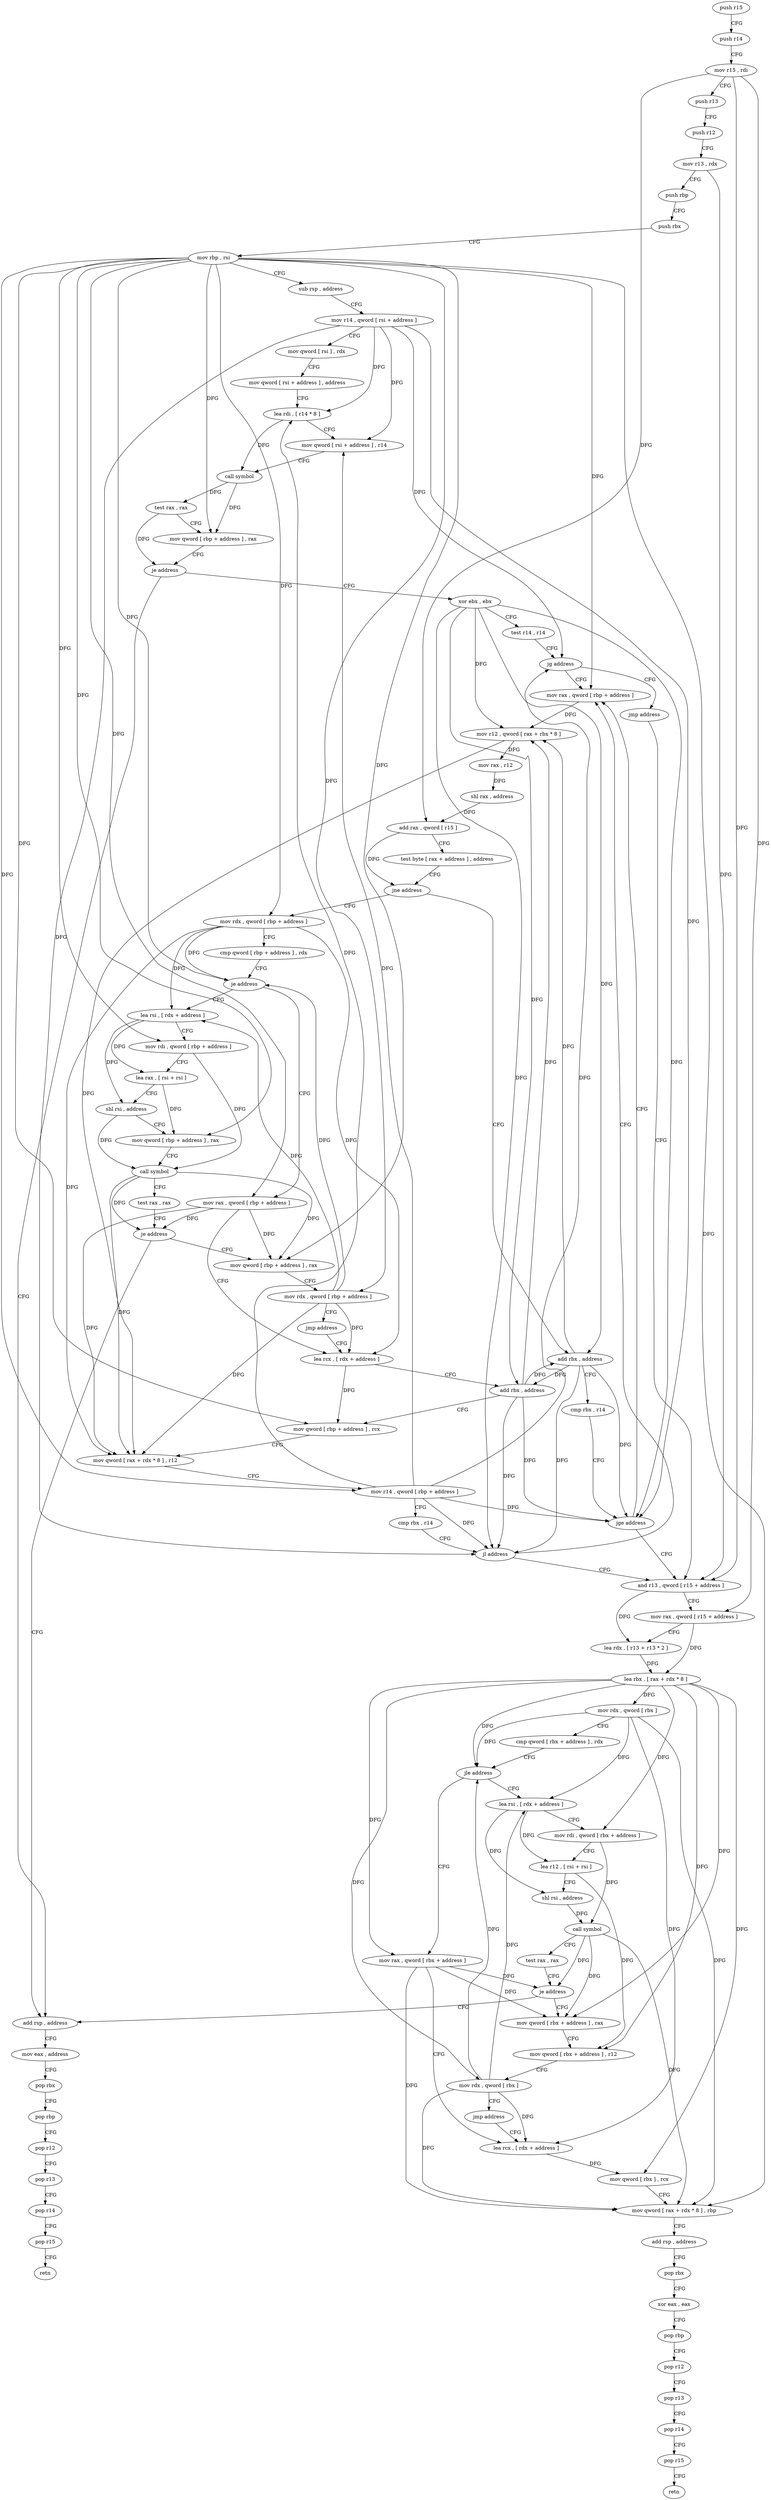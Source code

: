 digraph "func" {
"4363248" [label = "push r15" ]
"4363250" [label = "push r14" ]
"4363252" [label = "mov r15 , rdi" ]
"4363255" [label = "push r13" ]
"4363257" [label = "push r12" ]
"4363259" [label = "mov r13 , rdx" ]
"4363262" [label = "push rbp" ]
"4363263" [label = "push rbx" ]
"4363264" [label = "mov rbp , rsi" ]
"4363267" [label = "sub rsp , address" ]
"4363271" [label = "mov r14 , qword [ rsi + address ]" ]
"4363275" [label = "mov qword [ rsi ] , rdx" ]
"4363278" [label = "mov qword [ rsi + address ] , address" ]
"4363286" [label = "lea rdi , [ r14 * 8 ]" ]
"4363294" [label = "mov qword [ rsi + address ] , r14" ]
"4363298" [label = "call symbol" ]
"4363303" [label = "test rax , rax" ]
"4363306" [label = "mov qword [ rbp + address ] , rax" ]
"4363310" [label = "je address" ]
"4363512" [label = "add rsp , address" ]
"4363316" [label = "xor ebx , ebx" ]
"4363516" [label = "mov eax , address" ]
"4363521" [label = "pop rbx" ]
"4363522" [label = "pop rbp" ]
"4363523" [label = "pop r12" ]
"4363525" [label = "pop r13" ]
"4363527" [label = "pop r14" ]
"4363529" [label = "pop r15" ]
"4363531" [label = "retn" ]
"4363318" [label = "test r14 , r14" ]
"4363321" [label = "jg address" ]
"4363337" [label = "mov rax , qword [ rbp + address ]" ]
"4363323" [label = "jmp address" ]
"4363341" [label = "mov r12 , qword [ rax + rbx * 8 ]" ]
"4363345" [label = "mov rax , r12" ]
"4363348" [label = "shl rax , address" ]
"4363352" [label = "add rax , qword [ r15 ]" ]
"4363355" [label = "test byte [ rax + address ] , address" ]
"4363359" [label = "jne address" ]
"4363328" [label = "add rbx , address" ]
"4363361" [label = "mov rdx , qword [ rbp + address ]" ]
"4363400" [label = "and r13 , qword [ r15 + address ]" ]
"4363332" [label = "cmp rbx , r14" ]
"4363335" [label = "jge address" ]
"4363365" [label = "cmp qword [ rbp + address ] , rdx" ]
"4363369" [label = "je address" ]
"4363464" [label = "lea rsi , [ rdx + address ]" ]
"4363371" [label = "mov rax , qword [ rbp + address ]" ]
"4363407" [label = "mov rax , qword [ r15 + address ]" ]
"4363411" [label = "lea rdx , [ r13 + r13 * 2 ]" ]
"4363416" [label = "lea rbx , [ rax + rdx * 8 ]" ]
"4363420" [label = "mov rdx , qword [ rbx ]" ]
"4363423" [label = "cmp qword [ rbx + address ] , rdx" ]
"4363427" [label = "jle address" ]
"4363532" [label = "lea rsi , [ rdx + address ]" ]
"4363429" [label = "mov rax , qword [ rbx + address ]" ]
"4363468" [label = "mov rdi , qword [ rbp + address ]" ]
"4363472" [label = "lea rax , [ rsi + rsi ]" ]
"4363476" [label = "shl rsi , address" ]
"4363480" [label = "mov qword [ rbp + address ] , rax" ]
"4363484" [label = "call symbol" ]
"4363489" [label = "test rax , rax" ]
"4363492" [label = "je address" ]
"4363494" [label = "mov qword [ rbp + address ] , rax" ]
"4363375" [label = "lea rcx , [ rdx + address ]" ]
"4363536" [label = "mov rdi , qword [ rbx + address ]" ]
"4363540" [label = "lea r12 , [ rsi + rsi ]" ]
"4363544" [label = "shl rsi , address" ]
"4363548" [label = "call symbol" ]
"4363553" [label = "test rax , rax" ]
"4363556" [label = "je address" ]
"4363558" [label = "mov qword [ rbx + address ] , rax" ]
"4363433" [label = "lea rcx , [ rdx + address ]" ]
"4363498" [label = "mov rdx , qword [ rbp + address ]" ]
"4363502" [label = "jmp address" ]
"4363562" [label = "mov qword [ rbx + address ] , r12" ]
"4363566" [label = "mov rdx , qword [ rbx ]" ]
"4363569" [label = "jmp address" ]
"4363379" [label = "add rbx , address" ]
"4363383" [label = "mov qword [ rbp + address ] , rcx" ]
"4363387" [label = "mov qword [ rax + rdx * 8 ] , r12" ]
"4363391" [label = "mov r14 , qword [ rbp + address ]" ]
"4363395" [label = "cmp rbx , r14" ]
"4363398" [label = "jl address" ]
"4363437" [label = "mov qword [ rbx ] , rcx" ]
"4363440" [label = "mov qword [ rax + rdx * 8 ] , rbp" ]
"4363444" [label = "add rsp , address" ]
"4363448" [label = "pop rbx" ]
"4363449" [label = "xor eax , eax" ]
"4363451" [label = "pop rbp" ]
"4363452" [label = "pop r12" ]
"4363454" [label = "pop r13" ]
"4363456" [label = "pop r14" ]
"4363458" [label = "pop r15" ]
"4363460" [label = "retn" ]
"4363248" -> "4363250" [ label = "CFG" ]
"4363250" -> "4363252" [ label = "CFG" ]
"4363252" -> "4363255" [ label = "CFG" ]
"4363252" -> "4363352" [ label = "DFG" ]
"4363252" -> "4363400" [ label = "DFG" ]
"4363252" -> "4363407" [ label = "DFG" ]
"4363255" -> "4363257" [ label = "CFG" ]
"4363257" -> "4363259" [ label = "CFG" ]
"4363259" -> "4363262" [ label = "CFG" ]
"4363259" -> "4363400" [ label = "DFG" ]
"4363262" -> "4363263" [ label = "CFG" ]
"4363263" -> "4363264" [ label = "CFG" ]
"4363264" -> "4363267" [ label = "CFG" ]
"4363264" -> "4363306" [ label = "DFG" ]
"4363264" -> "4363337" [ label = "DFG" ]
"4363264" -> "4363361" [ label = "DFG" ]
"4363264" -> "4363369" [ label = "DFG" ]
"4363264" -> "4363468" [ label = "DFG" ]
"4363264" -> "4363480" [ label = "DFG" ]
"4363264" -> "4363371" [ label = "DFG" ]
"4363264" -> "4363494" [ label = "DFG" ]
"4363264" -> "4363498" [ label = "DFG" ]
"4363264" -> "4363383" [ label = "DFG" ]
"4363264" -> "4363391" [ label = "DFG" ]
"4363264" -> "4363440" [ label = "DFG" ]
"4363267" -> "4363271" [ label = "CFG" ]
"4363271" -> "4363275" [ label = "CFG" ]
"4363271" -> "4363286" [ label = "DFG" ]
"4363271" -> "4363294" [ label = "DFG" ]
"4363271" -> "4363321" [ label = "DFG" ]
"4363271" -> "4363335" [ label = "DFG" ]
"4363271" -> "4363398" [ label = "DFG" ]
"4363275" -> "4363278" [ label = "CFG" ]
"4363278" -> "4363286" [ label = "CFG" ]
"4363286" -> "4363294" [ label = "CFG" ]
"4363286" -> "4363298" [ label = "DFG" ]
"4363294" -> "4363298" [ label = "CFG" ]
"4363298" -> "4363303" [ label = "DFG" ]
"4363298" -> "4363306" [ label = "DFG" ]
"4363303" -> "4363306" [ label = "CFG" ]
"4363303" -> "4363310" [ label = "DFG" ]
"4363306" -> "4363310" [ label = "CFG" ]
"4363310" -> "4363512" [ label = "CFG" ]
"4363310" -> "4363316" [ label = "CFG" ]
"4363512" -> "4363516" [ label = "CFG" ]
"4363316" -> "4363318" [ label = "CFG" ]
"4363316" -> "4363341" [ label = "DFG" ]
"4363316" -> "4363328" [ label = "DFG" ]
"4363316" -> "4363335" [ label = "DFG" ]
"4363316" -> "4363379" [ label = "DFG" ]
"4363316" -> "4363398" [ label = "DFG" ]
"4363516" -> "4363521" [ label = "CFG" ]
"4363521" -> "4363522" [ label = "CFG" ]
"4363522" -> "4363523" [ label = "CFG" ]
"4363523" -> "4363525" [ label = "CFG" ]
"4363525" -> "4363527" [ label = "CFG" ]
"4363527" -> "4363529" [ label = "CFG" ]
"4363529" -> "4363531" [ label = "CFG" ]
"4363318" -> "4363321" [ label = "CFG" ]
"4363321" -> "4363337" [ label = "CFG" ]
"4363321" -> "4363323" [ label = "CFG" ]
"4363337" -> "4363341" [ label = "DFG" ]
"4363323" -> "4363400" [ label = "CFG" ]
"4363341" -> "4363345" [ label = "DFG" ]
"4363341" -> "4363387" [ label = "DFG" ]
"4363345" -> "4363348" [ label = "DFG" ]
"4363348" -> "4363352" [ label = "DFG" ]
"4363352" -> "4363355" [ label = "CFG" ]
"4363352" -> "4363359" [ label = "DFG" ]
"4363355" -> "4363359" [ label = "CFG" ]
"4363359" -> "4363328" [ label = "CFG" ]
"4363359" -> "4363361" [ label = "CFG" ]
"4363328" -> "4363332" [ label = "CFG" ]
"4363328" -> "4363341" [ label = "DFG" ]
"4363328" -> "4363335" [ label = "DFG" ]
"4363328" -> "4363379" [ label = "DFG" ]
"4363328" -> "4363398" [ label = "DFG" ]
"4363361" -> "4363365" [ label = "CFG" ]
"4363361" -> "4363369" [ label = "DFG" ]
"4363361" -> "4363464" [ label = "DFG" ]
"4363361" -> "4363375" [ label = "DFG" ]
"4363361" -> "4363387" [ label = "DFG" ]
"4363400" -> "4363407" [ label = "CFG" ]
"4363400" -> "4363411" [ label = "DFG" ]
"4363332" -> "4363335" [ label = "CFG" ]
"4363335" -> "4363400" [ label = "CFG" ]
"4363335" -> "4363337" [ label = "CFG" ]
"4363365" -> "4363369" [ label = "CFG" ]
"4363369" -> "4363464" [ label = "CFG" ]
"4363369" -> "4363371" [ label = "CFG" ]
"4363464" -> "4363468" [ label = "CFG" ]
"4363464" -> "4363472" [ label = "DFG" ]
"4363464" -> "4363476" [ label = "DFG" ]
"4363371" -> "4363375" [ label = "CFG" ]
"4363371" -> "4363492" [ label = "DFG" ]
"4363371" -> "4363494" [ label = "DFG" ]
"4363371" -> "4363387" [ label = "DFG" ]
"4363407" -> "4363411" [ label = "CFG" ]
"4363407" -> "4363416" [ label = "DFG" ]
"4363411" -> "4363416" [ label = "DFG" ]
"4363416" -> "4363420" [ label = "DFG" ]
"4363416" -> "4363427" [ label = "DFG" ]
"4363416" -> "4363536" [ label = "DFG" ]
"4363416" -> "4363429" [ label = "DFG" ]
"4363416" -> "4363558" [ label = "DFG" ]
"4363416" -> "4363562" [ label = "DFG" ]
"4363416" -> "4363566" [ label = "DFG" ]
"4363416" -> "4363437" [ label = "DFG" ]
"4363420" -> "4363423" [ label = "CFG" ]
"4363420" -> "4363427" [ label = "DFG" ]
"4363420" -> "4363532" [ label = "DFG" ]
"4363420" -> "4363433" [ label = "DFG" ]
"4363420" -> "4363440" [ label = "DFG" ]
"4363423" -> "4363427" [ label = "CFG" ]
"4363427" -> "4363532" [ label = "CFG" ]
"4363427" -> "4363429" [ label = "CFG" ]
"4363532" -> "4363536" [ label = "CFG" ]
"4363532" -> "4363540" [ label = "DFG" ]
"4363532" -> "4363544" [ label = "DFG" ]
"4363429" -> "4363433" [ label = "CFG" ]
"4363429" -> "4363556" [ label = "DFG" ]
"4363429" -> "4363558" [ label = "DFG" ]
"4363429" -> "4363440" [ label = "DFG" ]
"4363468" -> "4363472" [ label = "CFG" ]
"4363468" -> "4363484" [ label = "DFG" ]
"4363472" -> "4363476" [ label = "CFG" ]
"4363472" -> "4363480" [ label = "DFG" ]
"4363476" -> "4363480" [ label = "CFG" ]
"4363476" -> "4363484" [ label = "DFG" ]
"4363480" -> "4363484" [ label = "CFG" ]
"4363484" -> "4363489" [ label = "CFG" ]
"4363484" -> "4363492" [ label = "DFG" ]
"4363484" -> "4363494" [ label = "DFG" ]
"4363484" -> "4363387" [ label = "DFG" ]
"4363489" -> "4363492" [ label = "CFG" ]
"4363492" -> "4363512" [ label = "CFG" ]
"4363492" -> "4363494" [ label = "CFG" ]
"4363494" -> "4363498" [ label = "CFG" ]
"4363375" -> "4363379" [ label = "CFG" ]
"4363375" -> "4363383" [ label = "DFG" ]
"4363536" -> "4363540" [ label = "CFG" ]
"4363536" -> "4363548" [ label = "DFG" ]
"4363540" -> "4363544" [ label = "CFG" ]
"4363540" -> "4363562" [ label = "DFG" ]
"4363544" -> "4363548" [ label = "DFG" ]
"4363548" -> "4363553" [ label = "CFG" ]
"4363548" -> "4363556" [ label = "DFG" ]
"4363548" -> "4363558" [ label = "DFG" ]
"4363548" -> "4363440" [ label = "DFG" ]
"4363553" -> "4363556" [ label = "CFG" ]
"4363556" -> "4363512" [ label = "CFG" ]
"4363556" -> "4363558" [ label = "CFG" ]
"4363558" -> "4363562" [ label = "CFG" ]
"4363433" -> "4363437" [ label = "DFG" ]
"4363498" -> "4363502" [ label = "CFG" ]
"4363498" -> "4363369" [ label = "DFG" ]
"4363498" -> "4363464" [ label = "DFG" ]
"4363498" -> "4363375" [ label = "DFG" ]
"4363498" -> "4363387" [ label = "DFG" ]
"4363502" -> "4363375" [ label = "CFG" ]
"4363562" -> "4363566" [ label = "CFG" ]
"4363566" -> "4363569" [ label = "CFG" ]
"4363566" -> "4363427" [ label = "DFG" ]
"4363566" -> "4363532" [ label = "DFG" ]
"4363566" -> "4363433" [ label = "DFG" ]
"4363566" -> "4363440" [ label = "DFG" ]
"4363569" -> "4363433" [ label = "CFG" ]
"4363379" -> "4363383" [ label = "CFG" ]
"4363379" -> "4363341" [ label = "DFG" ]
"4363379" -> "4363328" [ label = "DFG" ]
"4363379" -> "4363335" [ label = "DFG" ]
"4363379" -> "4363398" [ label = "DFG" ]
"4363383" -> "4363387" [ label = "CFG" ]
"4363387" -> "4363391" [ label = "CFG" ]
"4363391" -> "4363395" [ label = "CFG" ]
"4363391" -> "4363286" [ label = "DFG" ]
"4363391" -> "4363294" [ label = "DFG" ]
"4363391" -> "4363321" [ label = "DFG" ]
"4363391" -> "4363335" [ label = "DFG" ]
"4363391" -> "4363398" [ label = "DFG" ]
"4363395" -> "4363398" [ label = "CFG" ]
"4363398" -> "4363337" [ label = "CFG" ]
"4363398" -> "4363400" [ label = "CFG" ]
"4363437" -> "4363440" [ label = "CFG" ]
"4363440" -> "4363444" [ label = "CFG" ]
"4363444" -> "4363448" [ label = "CFG" ]
"4363448" -> "4363449" [ label = "CFG" ]
"4363449" -> "4363451" [ label = "CFG" ]
"4363451" -> "4363452" [ label = "CFG" ]
"4363452" -> "4363454" [ label = "CFG" ]
"4363454" -> "4363456" [ label = "CFG" ]
"4363456" -> "4363458" [ label = "CFG" ]
"4363458" -> "4363460" [ label = "CFG" ]
}
